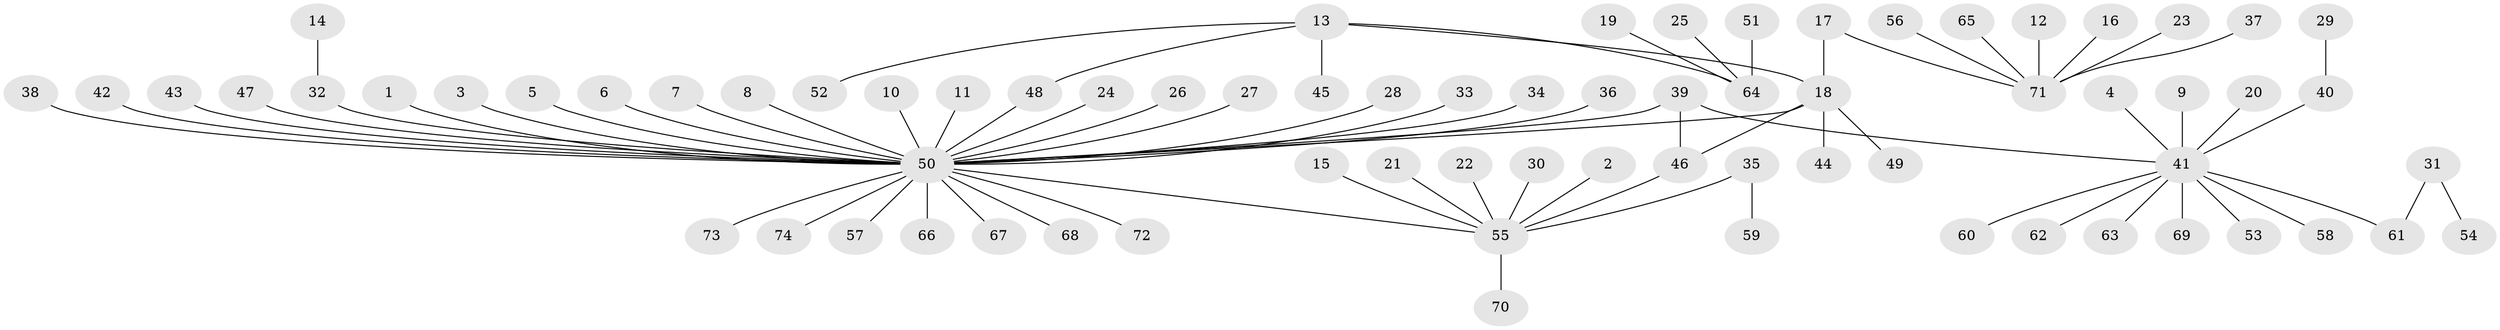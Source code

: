 // original degree distribution, {9: 0.013513513513513514, 34: 0.006756756756756757, 5: 0.013513513513513514, 3: 0.07432432432432433, 2: 0.16891891891891891, 1: 0.668918918918919, 12: 0.006756756756756757, 15: 0.006756756756756757, 4: 0.02702702702702703, 7: 0.006756756756756757, 6: 0.006756756756756757}
// Generated by graph-tools (version 1.1) at 2025/01/03/09/25 03:01:42]
// undirected, 74 vertices, 76 edges
graph export_dot {
graph [start="1"]
  node [color=gray90,style=filled];
  1;
  2;
  3;
  4;
  5;
  6;
  7;
  8;
  9;
  10;
  11;
  12;
  13;
  14;
  15;
  16;
  17;
  18;
  19;
  20;
  21;
  22;
  23;
  24;
  25;
  26;
  27;
  28;
  29;
  30;
  31;
  32;
  33;
  34;
  35;
  36;
  37;
  38;
  39;
  40;
  41;
  42;
  43;
  44;
  45;
  46;
  47;
  48;
  49;
  50;
  51;
  52;
  53;
  54;
  55;
  56;
  57;
  58;
  59;
  60;
  61;
  62;
  63;
  64;
  65;
  66;
  67;
  68;
  69;
  70;
  71;
  72;
  73;
  74;
  1 -- 50 [weight=1.0];
  2 -- 55 [weight=1.0];
  3 -- 50 [weight=1.0];
  4 -- 41 [weight=1.0];
  5 -- 50 [weight=1.0];
  6 -- 50 [weight=1.0];
  7 -- 50 [weight=1.0];
  8 -- 50 [weight=1.0];
  9 -- 41 [weight=1.0];
  10 -- 50 [weight=1.0];
  11 -- 50 [weight=1.0];
  12 -- 71 [weight=1.0];
  13 -- 18 [weight=1.0];
  13 -- 45 [weight=1.0];
  13 -- 48 [weight=1.0];
  13 -- 52 [weight=1.0];
  13 -- 64 [weight=1.0];
  14 -- 32 [weight=1.0];
  15 -- 55 [weight=1.0];
  16 -- 71 [weight=1.0];
  17 -- 18 [weight=1.0];
  17 -- 71 [weight=1.0];
  18 -- 44 [weight=1.0];
  18 -- 46 [weight=1.0];
  18 -- 49 [weight=1.0];
  18 -- 50 [weight=1.0];
  19 -- 64 [weight=1.0];
  20 -- 41 [weight=1.0];
  21 -- 55 [weight=1.0];
  22 -- 55 [weight=1.0];
  23 -- 71 [weight=1.0];
  24 -- 50 [weight=1.0];
  25 -- 64 [weight=1.0];
  26 -- 50 [weight=1.0];
  27 -- 50 [weight=1.0];
  28 -- 50 [weight=1.0];
  29 -- 40 [weight=1.0];
  30 -- 55 [weight=1.0];
  31 -- 54 [weight=1.0];
  31 -- 61 [weight=1.0];
  32 -- 50 [weight=1.0];
  33 -- 50 [weight=1.0];
  34 -- 50 [weight=1.0];
  35 -- 55 [weight=1.0];
  35 -- 59 [weight=1.0];
  36 -- 50 [weight=1.0];
  37 -- 71 [weight=1.0];
  38 -- 50 [weight=1.0];
  39 -- 41 [weight=1.0];
  39 -- 46 [weight=1.0];
  39 -- 50 [weight=1.0];
  40 -- 41 [weight=1.0];
  41 -- 53 [weight=1.0];
  41 -- 58 [weight=1.0];
  41 -- 60 [weight=1.0];
  41 -- 61 [weight=1.0];
  41 -- 62 [weight=1.0];
  41 -- 63 [weight=1.0];
  41 -- 69 [weight=1.0];
  42 -- 50 [weight=1.0];
  43 -- 50 [weight=1.0];
  46 -- 55 [weight=1.0];
  47 -- 50 [weight=1.0];
  48 -- 50 [weight=1.0];
  50 -- 55 [weight=1.0];
  50 -- 57 [weight=1.0];
  50 -- 66 [weight=1.0];
  50 -- 67 [weight=1.0];
  50 -- 68 [weight=1.0];
  50 -- 72 [weight=1.0];
  50 -- 73 [weight=1.0];
  50 -- 74 [weight=1.0];
  51 -- 64 [weight=1.0];
  55 -- 70 [weight=1.0];
  56 -- 71 [weight=1.0];
  65 -- 71 [weight=1.0];
}
